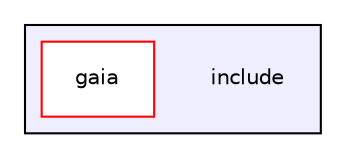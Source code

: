 digraph G {
  compound=true
  node [ fontsize="10", fontname="Helvetica"];
  edge [ labelfontsize="10", labelfontname="Helvetica"];
  subgraph clusterdir_f5a4bec0d15a4b7c4d0fd858ebd5efd3 {
    graph [ bgcolor="#eeeeff", pencolor="black", label="" URL="dir_f5a4bec0d15a4b7c4d0fd858ebd5efd3.html"];
    dir_f5a4bec0d15a4b7c4d0fd858ebd5efd3 [shape=plaintext label="include"];
    dir_1456e22c17612b474594c42fce5c0653 [shape=box label="gaia" color="red" fillcolor="white" style="filled" URL="dir_1456e22c17612b474594c42fce5c0653.html"];
  }
}
